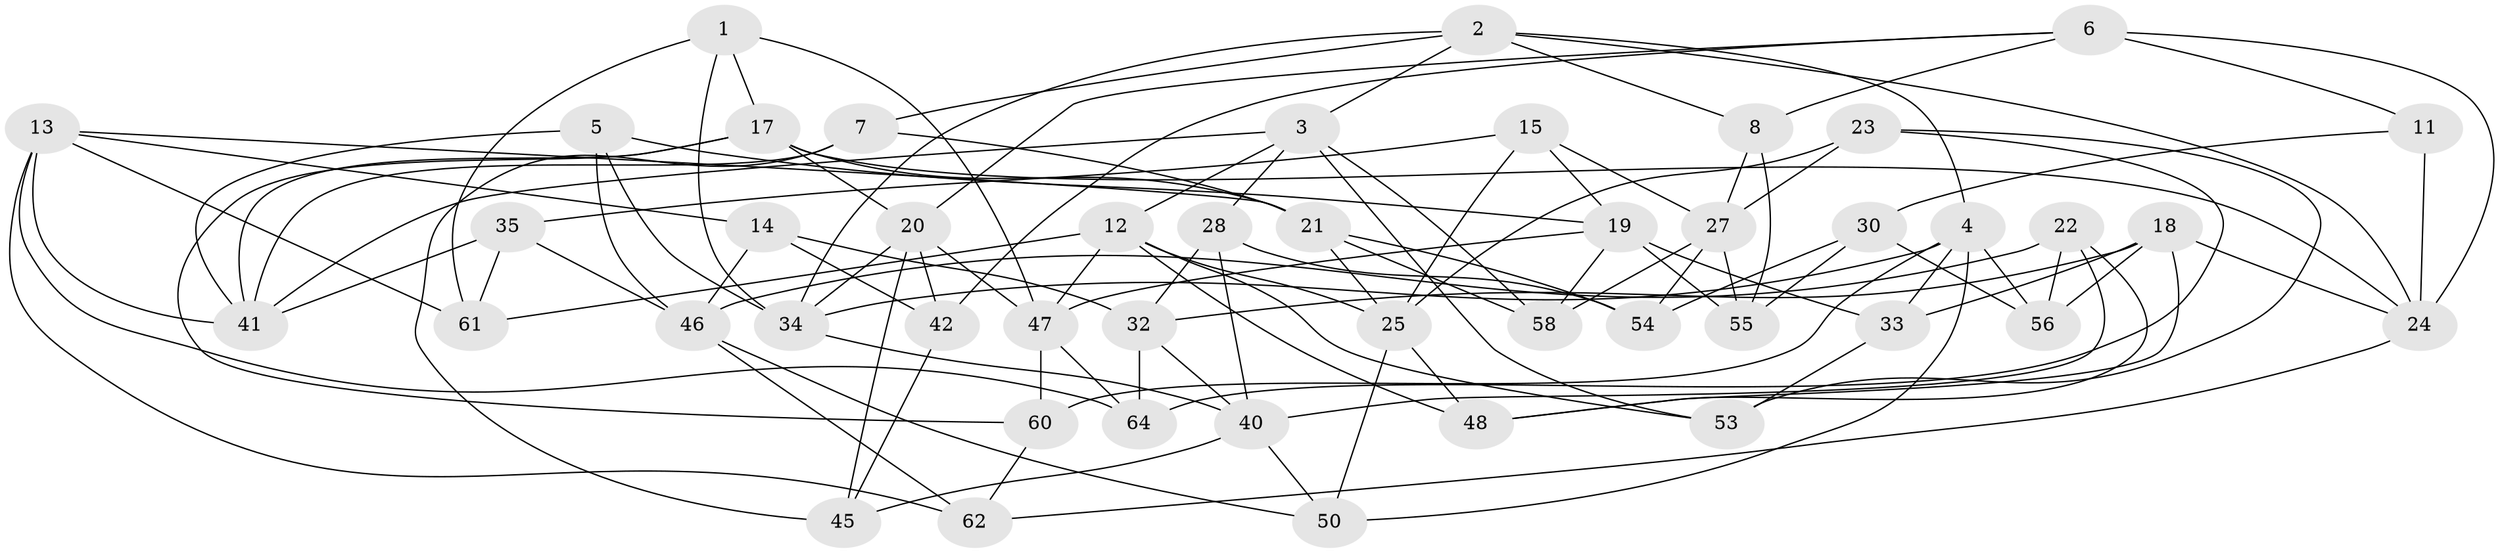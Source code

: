 // Generated by graph-tools (version 1.1) at 2025/24/03/03/25 07:24:25]
// undirected, 46 vertices, 110 edges
graph export_dot {
graph [start="1"]
  node [color=gray90,style=filled];
  1;
  2 [super="+10"];
  3 [super="+49"];
  4 [super="+9"];
  5;
  6 [super="+37"];
  7;
  8;
  11;
  12 [super="+38"];
  13 [super="+16"];
  14;
  15;
  17 [super="+36"];
  18 [super="+59"];
  19 [super="+63"];
  20 [super="+57"];
  21 [super="+43"];
  22;
  23;
  24 [super="+31"];
  25 [super="+26"];
  27 [super="+29"];
  28;
  30;
  32 [super="+44"];
  33;
  34 [super="+39"];
  35;
  40 [super="+52"];
  41 [super="+66"];
  42;
  45;
  46 [super="+51"];
  47 [super="+65"];
  48;
  50;
  53;
  54;
  55;
  56;
  58;
  60;
  61;
  62;
  64;
  1 -- 47;
  1 -- 61;
  1 -- 17;
  1 -- 34;
  2 -- 8;
  2 -- 3;
  2 -- 24;
  2 -- 4;
  2 -- 34;
  2 -- 7;
  3 -- 58;
  3 -- 28;
  3 -- 41;
  3 -- 12;
  3 -- 53;
  4 -- 50;
  4 -- 56;
  4 -- 33;
  4 -- 60;
  4 -- 34;
  5 -- 46;
  5 -- 19;
  5 -- 41;
  5 -- 34;
  6 -- 42;
  6 -- 20;
  6 -- 11 [weight=2];
  6 -- 8;
  6 -- 24;
  7 -- 45;
  7 -- 21;
  7 -- 41;
  8 -- 55;
  8 -- 27;
  11 -- 30;
  11 -- 24;
  12 -- 53;
  12 -- 48;
  12 -- 61;
  12 -- 47;
  12 -- 25;
  13 -- 41;
  13 -- 62;
  13 -- 61;
  13 -- 64;
  13 -- 21;
  13 -- 14;
  14 -- 46;
  14 -- 42;
  14 -- 32;
  15 -- 35;
  15 -- 27;
  15 -- 25;
  15 -- 19;
  17 -- 60;
  17 -- 24;
  17 -- 21;
  17 -- 20;
  17 -- 41;
  18 -- 48;
  18 -- 32 [weight=2];
  18 -- 24;
  18 -- 56;
  18 -- 33;
  19 -- 58;
  19 -- 33;
  19 -- 55;
  19 -- 47;
  20 -- 42;
  20 -- 34;
  20 -- 45;
  20 -- 47;
  21 -- 54;
  21 -- 58;
  21 -- 25;
  22 -- 56;
  22 -- 48;
  22 -- 40;
  22 -- 46;
  23 -- 25;
  23 -- 64;
  23 -- 53;
  23 -- 27;
  24 -- 62;
  25 -- 48;
  25 -- 50;
  27 -- 58;
  27 -- 54;
  27 -- 55;
  28 -- 32;
  28 -- 54;
  28 -- 40;
  30 -- 55;
  30 -- 56;
  30 -- 54;
  32 -- 64;
  32 -- 40;
  33 -- 53;
  34 -- 40;
  35 -- 61;
  35 -- 41;
  35 -- 46;
  40 -- 50;
  40 -- 45;
  42 -- 45;
  46 -- 62;
  46 -- 50;
  47 -- 64;
  47 -- 60;
  60 -- 62;
}
